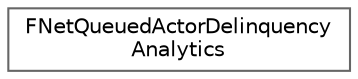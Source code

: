 digraph "Graphical Class Hierarchy"
{
 // INTERACTIVE_SVG=YES
 // LATEX_PDF_SIZE
  bgcolor="transparent";
  edge [fontname=Helvetica,fontsize=10,labelfontname=Helvetica,labelfontsize=10];
  node [fontname=Helvetica,fontsize=10,shape=box,height=0.2,width=0.4];
  rankdir="LR";
  Node0 [id="Node000000",label="FNetQueuedActorDelinquency\lAnalytics",height=0.2,width=0.4,color="grey40", fillcolor="white", style="filled",URL="$de/d53/structFNetQueuedActorDelinquencyAnalytics.html",tooltip="Tracks data related specific to a NetConnection that can can result in prolonged periods of apparent ..."];
}
